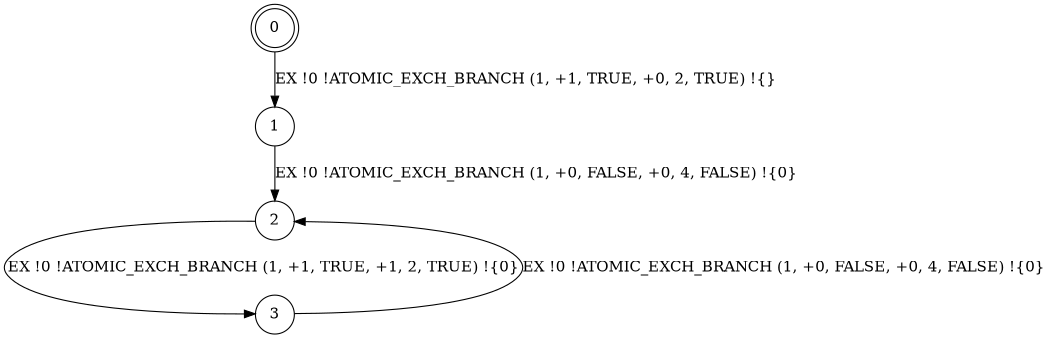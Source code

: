 digraph BCG {
size = "7, 10.5";
center = TRUE;
node [shape = circle];
0 [peripheries = 2];
0 -> 1 [label = "EX !0 !ATOMIC_EXCH_BRANCH (1, +1, TRUE, +0, 2, TRUE) !{}"];
1 -> 2 [label = "EX !0 !ATOMIC_EXCH_BRANCH (1, +0, FALSE, +0, 4, FALSE) !{0}"];
2 -> 3 [label = "EX !0 !ATOMIC_EXCH_BRANCH (1, +1, TRUE, +1, 2, TRUE) !{0}"];
3 -> 2 [label = "EX !0 !ATOMIC_EXCH_BRANCH (1, +0, FALSE, +0, 4, FALSE) !{0}"];
}
